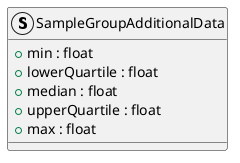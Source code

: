 @startuml
struct SampleGroupAdditionalData {
    + min : float
    + lowerQuartile : float
    + median : float
    + upperQuartile : float
    + max : float
}
@enduml
